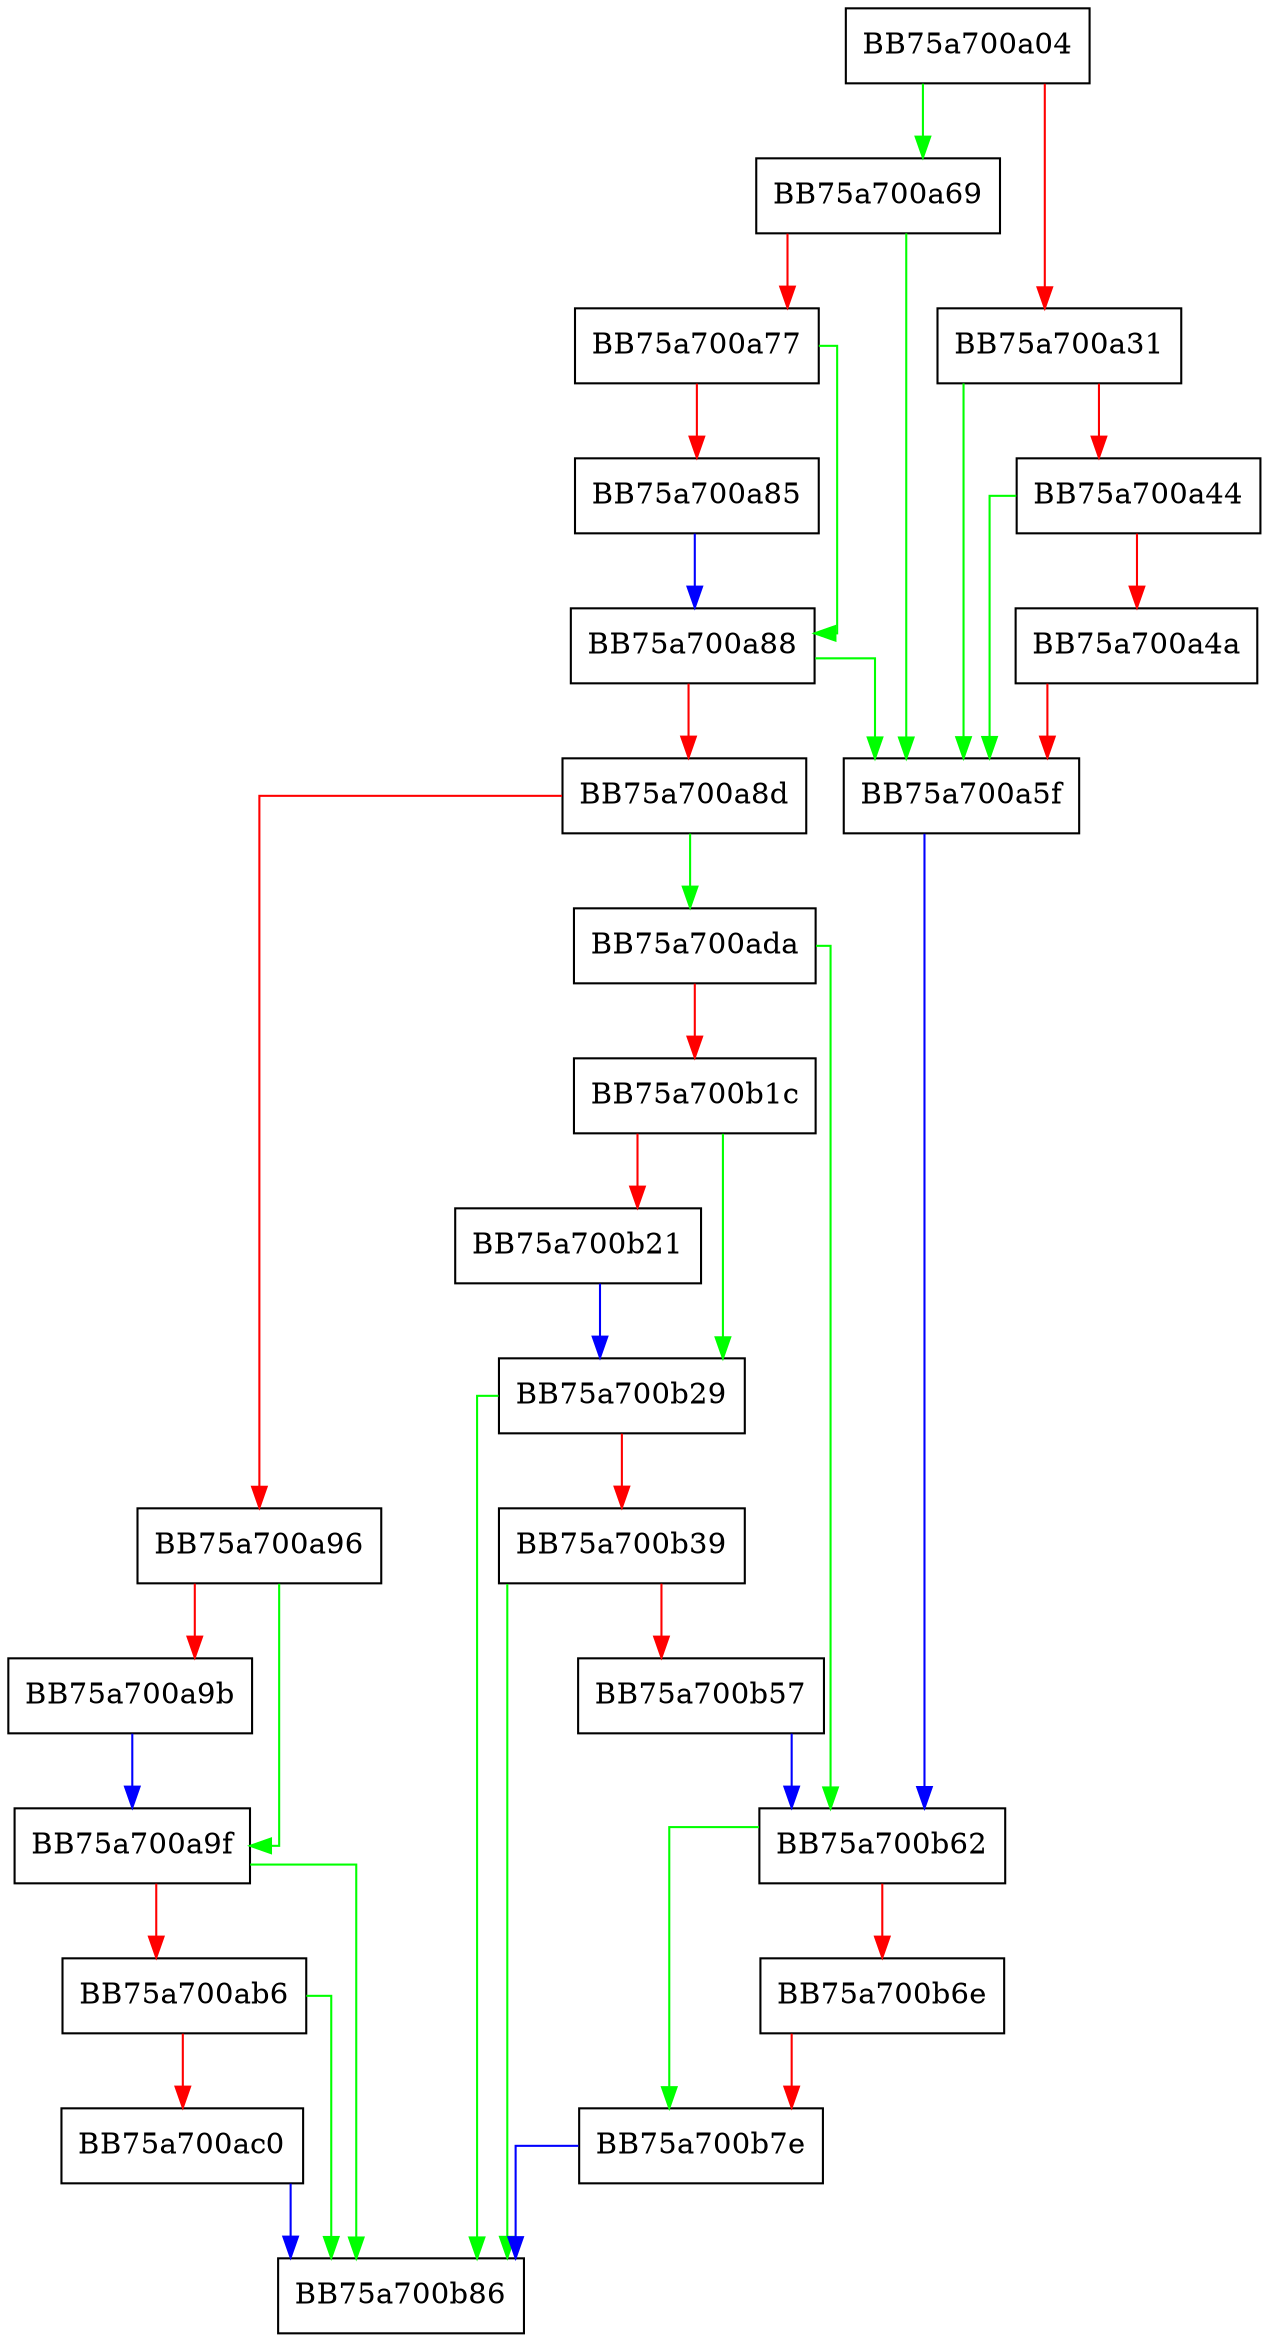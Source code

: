 digraph CollectGlobalReport {
  node [shape="box"];
  graph [splines=ortho];
  BB75a700a04 -> BB75a700a69 [color="green"];
  BB75a700a04 -> BB75a700a31 [color="red"];
  BB75a700a31 -> BB75a700a5f [color="green"];
  BB75a700a31 -> BB75a700a44 [color="red"];
  BB75a700a44 -> BB75a700a5f [color="green"];
  BB75a700a44 -> BB75a700a4a [color="red"];
  BB75a700a4a -> BB75a700a5f [color="red"];
  BB75a700a5f -> BB75a700b62 [color="blue"];
  BB75a700a69 -> BB75a700a5f [color="green"];
  BB75a700a69 -> BB75a700a77 [color="red"];
  BB75a700a77 -> BB75a700a88 [color="green"];
  BB75a700a77 -> BB75a700a85 [color="red"];
  BB75a700a85 -> BB75a700a88 [color="blue"];
  BB75a700a88 -> BB75a700a5f [color="green"];
  BB75a700a88 -> BB75a700a8d [color="red"];
  BB75a700a8d -> BB75a700ada [color="green"];
  BB75a700a8d -> BB75a700a96 [color="red"];
  BB75a700a96 -> BB75a700a9f [color="green"];
  BB75a700a96 -> BB75a700a9b [color="red"];
  BB75a700a9b -> BB75a700a9f [color="blue"];
  BB75a700a9f -> BB75a700b86 [color="green"];
  BB75a700a9f -> BB75a700ab6 [color="red"];
  BB75a700ab6 -> BB75a700b86 [color="green"];
  BB75a700ab6 -> BB75a700ac0 [color="red"];
  BB75a700ac0 -> BB75a700b86 [color="blue"];
  BB75a700ada -> BB75a700b62 [color="green"];
  BB75a700ada -> BB75a700b1c [color="red"];
  BB75a700b1c -> BB75a700b29 [color="green"];
  BB75a700b1c -> BB75a700b21 [color="red"];
  BB75a700b21 -> BB75a700b29 [color="blue"];
  BB75a700b29 -> BB75a700b86 [color="green"];
  BB75a700b29 -> BB75a700b39 [color="red"];
  BB75a700b39 -> BB75a700b86 [color="green"];
  BB75a700b39 -> BB75a700b57 [color="red"];
  BB75a700b57 -> BB75a700b62 [color="blue"];
  BB75a700b62 -> BB75a700b7e [color="green"];
  BB75a700b62 -> BB75a700b6e [color="red"];
  BB75a700b6e -> BB75a700b7e [color="red"];
  BB75a700b7e -> BB75a700b86 [color="blue"];
}